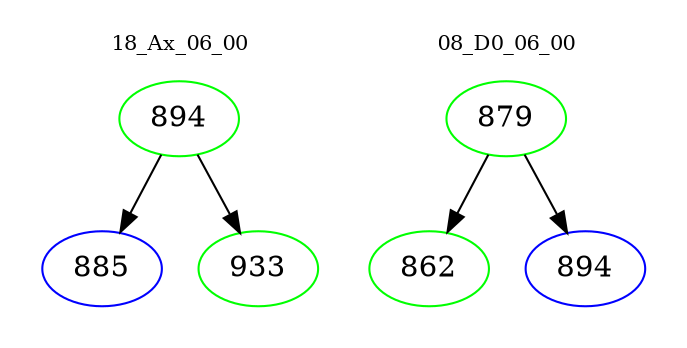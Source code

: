digraph{
subgraph cluster_0 {
color = white
label = "18_Ax_06_00";
fontsize=10;
T0_894 [label="894", color="green"]
T0_894 -> T0_885 [color="black"]
T0_885 [label="885", color="blue"]
T0_894 -> T0_933 [color="black"]
T0_933 [label="933", color="green"]
}
subgraph cluster_1 {
color = white
label = "08_D0_06_00";
fontsize=10;
T1_879 [label="879", color="green"]
T1_879 -> T1_862 [color="black"]
T1_862 [label="862", color="green"]
T1_879 -> T1_894 [color="black"]
T1_894 [label="894", color="blue"]
}
}
